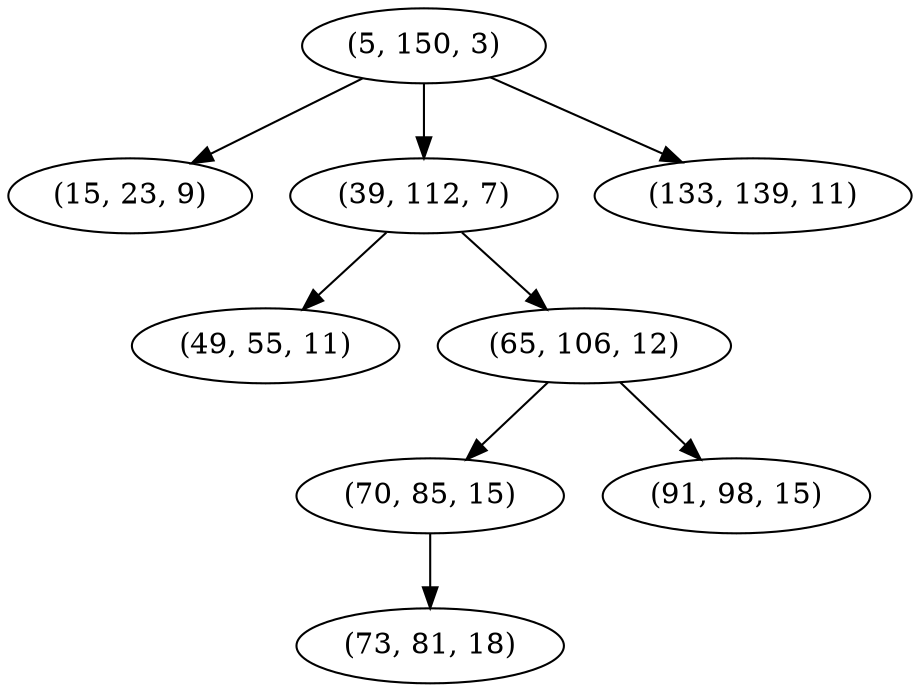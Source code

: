 digraph tree {
    "(5, 150, 3)";
    "(15, 23, 9)";
    "(39, 112, 7)";
    "(49, 55, 11)";
    "(65, 106, 12)";
    "(70, 85, 15)";
    "(73, 81, 18)";
    "(91, 98, 15)";
    "(133, 139, 11)";
    "(5, 150, 3)" -> "(15, 23, 9)";
    "(5, 150, 3)" -> "(39, 112, 7)";
    "(5, 150, 3)" -> "(133, 139, 11)";
    "(39, 112, 7)" -> "(49, 55, 11)";
    "(39, 112, 7)" -> "(65, 106, 12)";
    "(65, 106, 12)" -> "(70, 85, 15)";
    "(65, 106, 12)" -> "(91, 98, 15)";
    "(70, 85, 15)" -> "(73, 81, 18)";
}
